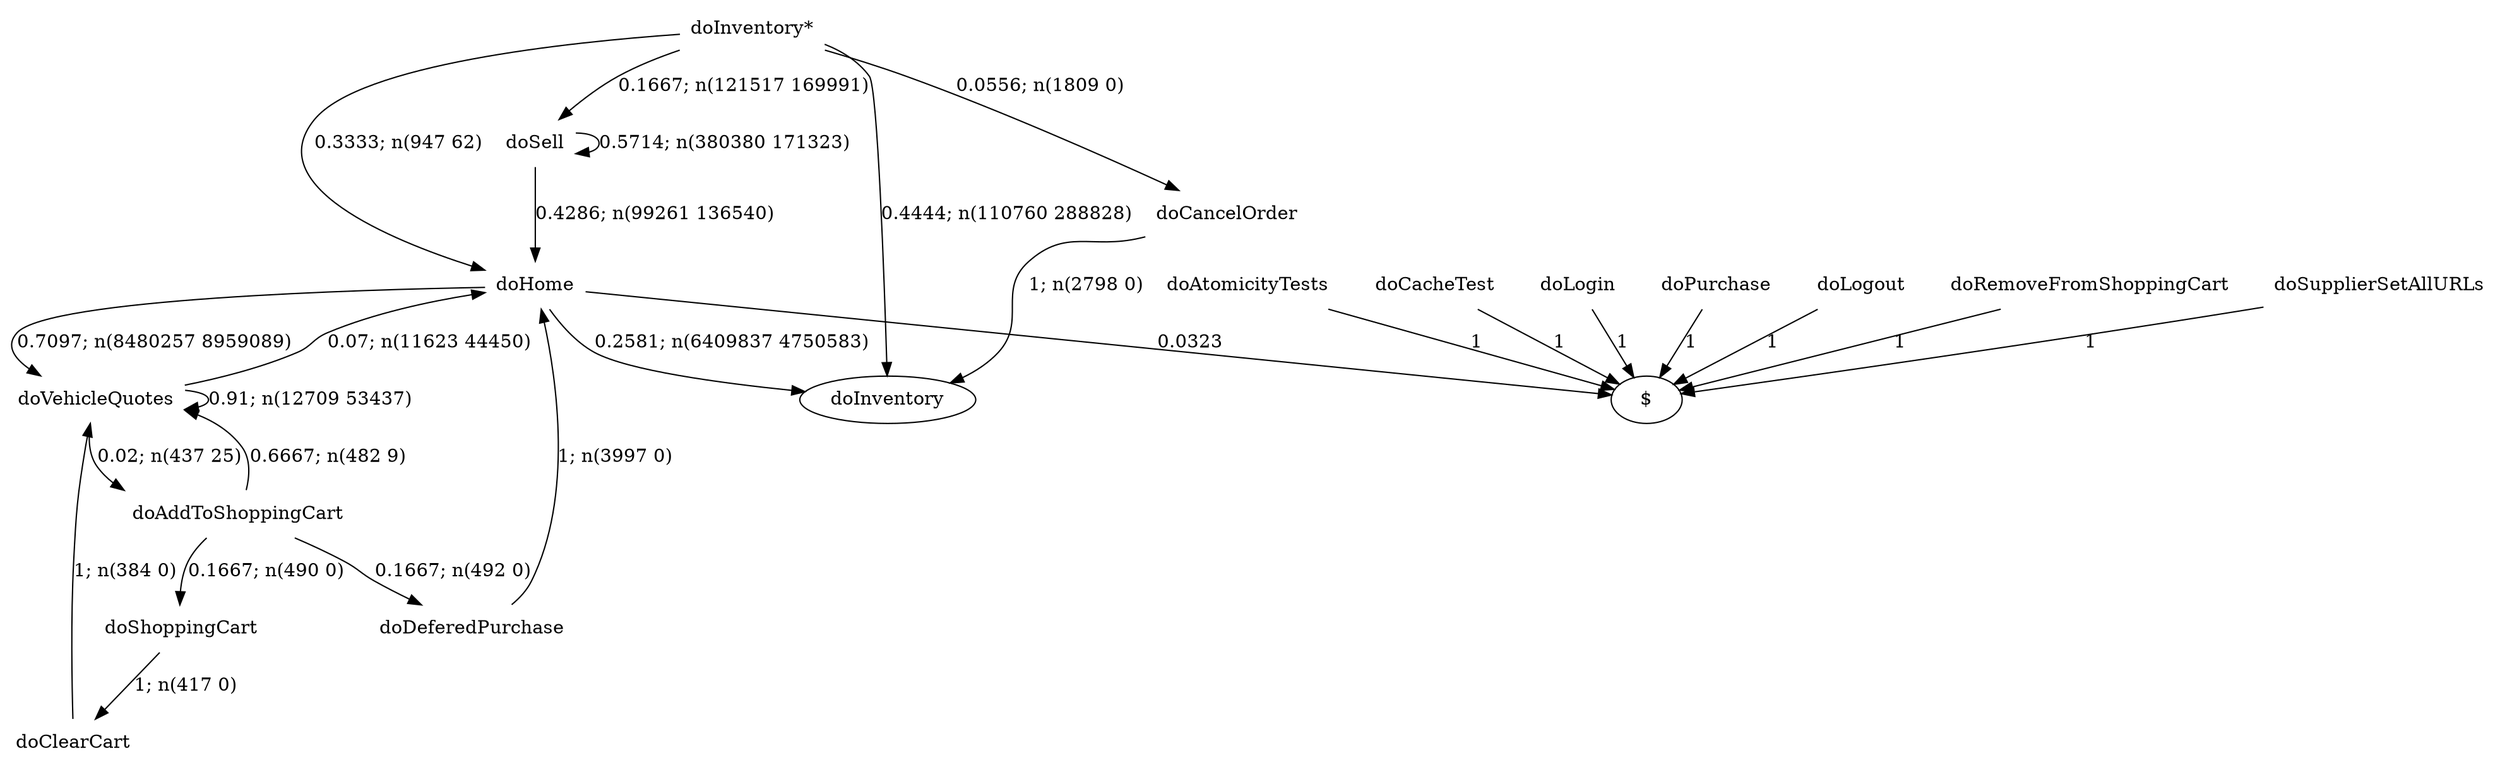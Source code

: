 digraph G {"doInventory*" [label="doInventory*",shape=none];"doSupplierSetAllURLs" [label="doSupplierSetAllURLs",shape=none];"doAtomicityTests" [label="doAtomicityTests",shape=none];"doCacheTest" [label="doCacheTest",shape=none];"doLogin" [label="doLogin",shape=none];"doVehicleQuotes" [label="doVehicleQuotes",shape=none];"doAddToShoppingCart" [label="doAddToShoppingCart",shape=none];"doDeferedPurchase" [label="doDeferedPurchase",shape=none];"doHome" [label="doHome",shape=none];"doShoppingCart" [label="doShoppingCart",shape=none];"doClearCart" [label="doClearCart",shape=none];"doPurchase" [label="doPurchase",shape=none];"doSell" [label="doSell",shape=none];"doLogout" [label="doLogout",shape=none];"doCancelOrder" [label="doCancelOrder",shape=none];"doRemoveFromShoppingCart" [label="doRemoveFromShoppingCart",shape=none];"doInventory*"->"doInventory" [style=solid,label="0.4444; n(110760 288828)"];"doInventory*"->"doHome" [style=solid,label="0.3333; n(947 62)"];"doInventory*"->"doSell" [style=solid,label="0.1667; n(121517 169991)"];"doInventory*"->"doCancelOrder" [style=solid,label="0.0556; n(1809 0)"];"doSupplierSetAllURLs"->"$" [style=solid,label="1"];"doAtomicityTests"->"$" [style=solid,label="1"];"doCacheTest"->"$" [style=solid,label="1"];"doLogin"->"$" [style=solid,label="1"];"doVehicleQuotes"->"doVehicleQuotes" [style=solid,label="0.91; n(12709 53437)"];"doVehicleQuotes"->"doAddToShoppingCart" [style=solid,label="0.02; n(437 25)"];"doVehicleQuotes"->"doHome" [style=solid,label="0.07; n(11623 44450)"];"doAddToShoppingCart"->"doVehicleQuotes" [style=solid,label="0.6667; n(482 9)"];"doAddToShoppingCart"->"doDeferedPurchase" [style=solid,label="0.1667; n(492 0)"];"doAddToShoppingCart"->"doShoppingCart" [style=solid,label="0.1667; n(490 0)"];"doDeferedPurchase"->"doHome" [style=solid,label="1; n(3997 0)"];"doHome"->"doInventory" [style=solid,label="0.2581; n(6409837 4750583)"];"doHome"->"doVehicleQuotes" [style=solid,label="0.7097; n(8480257 8959089)"];"doHome"->"$" [style=solid,label="0.0323"];"doShoppingCart"->"doClearCart" [style=solid,label="1; n(417 0)"];"doClearCart"->"doVehicleQuotes" [style=solid,label="1; n(384 0)"];"doPurchase"->"$" [style=solid,label="1"];"doSell"->"doHome" [style=solid,label="0.4286; n(99261 136540)"];"doSell"->"doSell" [style=solid,label="0.5714; n(380380 171323)"];"doLogout"->"$" [style=solid,label="1"];"doCancelOrder"->"doInventory" [style=solid,label="1; n(2798 0)"];"doRemoveFromShoppingCart"->"$" [style=solid,label="1"];}